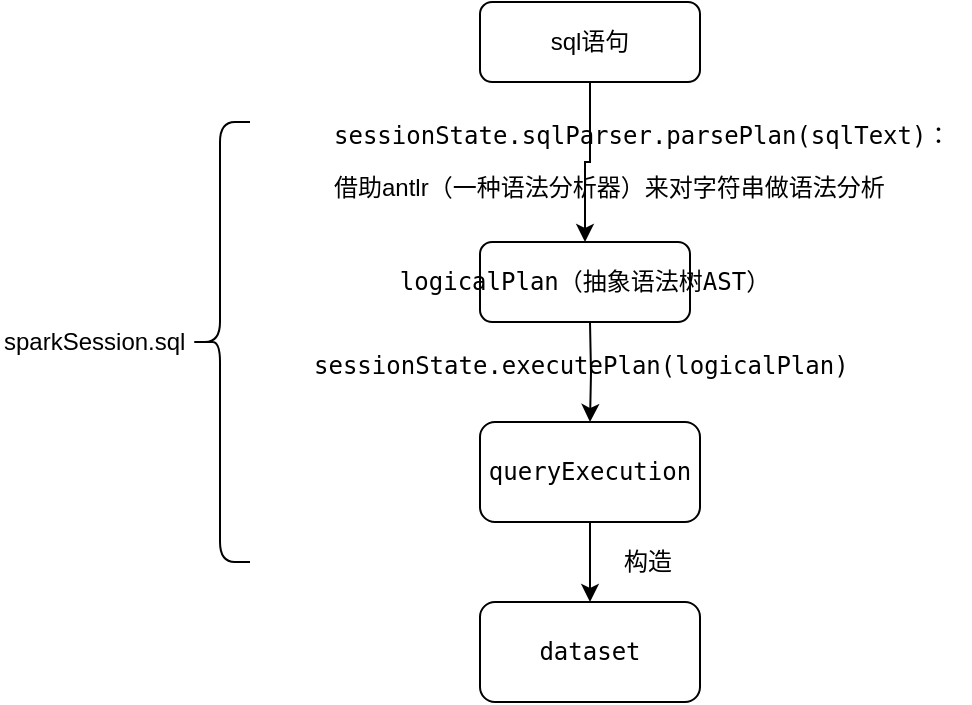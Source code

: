 <mxfile version="10.6.3" type="github"><diagram id="dt9gVWyhlOoFSgmwXe27" name="Page-1"><mxGraphModel dx="1985" dy="614" grid="1" gridSize="10" guides="1" tooltips="1" connect="1" arrows="1" fold="1" page="1" pageScale="1" pageWidth="827" pageHeight="1169" math="0" shadow="0"><root><mxCell id="0"/><mxCell id="1" parent="0"/><mxCell id="-dyHjd3bptGtPjj9Zdof-26" style="edgeStyle=orthogonalEdgeStyle;rounded=0;orthogonalLoop=1;jettySize=auto;html=1;exitX=0.5;exitY=1;exitDx=0;exitDy=0;" parent="1" source="-dyHjd3bptGtPjj9Zdof-1" target="-dyHjd3bptGtPjj9Zdof-7" edge="1"><mxGeometry relative="1" as="geometry"/></mxCell><mxCell id="-dyHjd3bptGtPjj9Zdof-1" value="sql语句" style="rounded=1;whiteSpace=wrap;html=1;" parent="1" vertex="1"><mxGeometry x="205" y="90" width="110" height="40" as="geometry"/></mxCell><mxCell id="-dyHjd3bptGtPjj9Zdof-20" value="" style="edgeStyle=orthogonalEdgeStyle;rounded=0;orthogonalLoop=1;jettySize=auto;html=1;" parent="1" target="-dyHjd3bptGtPjj9Zdof-19" edge="1"><mxGeometry relative="1" as="geometry"><mxPoint x="260" y="250" as="sourcePoint"/></mxGeometry></mxCell><mxCell id="-dyHjd3bptGtPjj9Zdof-7" value="&lt;pre&gt;logicalPlan（抽象语法树AST）&lt;/pre&gt;" style="rounded=1;whiteSpace=wrap;html=1;" parent="1" vertex="1"><mxGeometry x="205" y="210" width="105" height="40" as="geometry"/></mxCell><mxCell id="-dyHjd3bptGtPjj9Zdof-24" value="" style="edgeStyle=orthogonalEdgeStyle;rounded=0;orthogonalLoop=1;jettySize=auto;html=1;" parent="1" source="-dyHjd3bptGtPjj9Zdof-19" target="-dyHjd3bptGtPjj9Zdof-23" edge="1"><mxGeometry relative="1" as="geometry"/></mxCell><mxCell id="-dyHjd3bptGtPjj9Zdof-19" value="&lt;pre&gt;&lt;pre&gt;queryExecution&lt;/pre&gt;&lt;/pre&gt;" style="rounded=1;whiteSpace=wrap;html=1;" parent="1" vertex="1"><mxGeometry x="205" y="300" width="110" height="50" as="geometry"/></mxCell><mxCell id="-dyHjd3bptGtPjj9Zdof-23" value="&lt;pre&gt;&lt;pre&gt;dataset&lt;/pre&gt;&lt;/pre&gt;" style="rounded=1;whiteSpace=wrap;html=1;" parent="1" vertex="1"><mxGeometry x="205" y="390" width="110" height="50" as="geometry"/></mxCell><mxCell id="-dyHjd3bptGtPjj9Zdof-10" value="&lt;pre&gt;&lt;span&gt;sessionState&lt;/span&gt;.sqlParser.parsePlan(sqlText)：&lt;/pre&gt;借助antlr（一种语法分析器）来对字符串做语法分析" style="text;html=1;resizable=0;points=[];autosize=1;align=left;verticalAlign=top;spacingTop=-4;" parent="1" vertex="1"><mxGeometry x="130" y="135" width="320" height="50" as="geometry"/></mxCell><mxCell id="-dyHjd3bptGtPjj9Zdof-21" value="&lt;pre&gt;&lt;span&gt;sessionState&lt;/span&gt;.executePlan(logicalPlan)&lt;/pre&gt;" style="text;html=1;resizable=0;points=[];autosize=1;align=left;verticalAlign=top;spacingTop=-4;" parent="1" vertex="1"><mxGeometry x="120" y="250" width="280" height="40" as="geometry"/></mxCell><mxCell id="-dyHjd3bptGtPjj9Zdof-25" value="构造" style="text;html=1;resizable=0;points=[];autosize=1;align=left;verticalAlign=top;spacingTop=-4;" parent="1" vertex="1"><mxGeometry x="275" y="360" width="40" height="20" as="geometry"/></mxCell><mxCell id="-dyHjd3bptGtPjj9Zdof-27" value="" style="shape=curlyBracket;whiteSpace=wrap;html=1;rounded=1;" parent="1" vertex="1"><mxGeometry x="60" y="150" width="30" height="220" as="geometry"/></mxCell><mxCell id="-dyHjd3bptGtPjj9Zdof-28" value="sparkSession.sql" style="text;html=1;resizable=0;points=[];autosize=1;align=left;verticalAlign=top;spacingTop=-4;" parent="1" vertex="1"><mxGeometry x="-35" y="250" width="110" height="20" as="geometry"/></mxCell></root></mxGraphModel></diagram></mxfile>